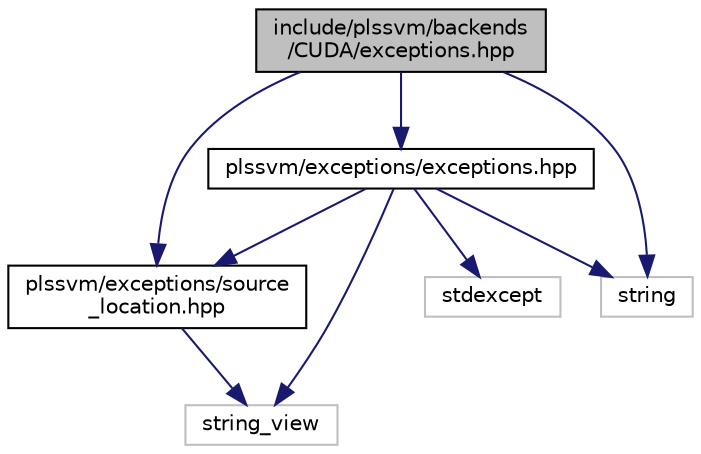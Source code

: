 digraph "include/plssvm/backends/CUDA/exceptions.hpp"
{
 // LATEX_PDF_SIZE
  edge [fontname="Helvetica",fontsize="10",labelfontname="Helvetica",labelfontsize="10"];
  node [fontname="Helvetica",fontsize="10",shape=record];
  Node1 [label="include/plssvm/backends\l/CUDA/exceptions.hpp",height=0.2,width=0.4,color="black", fillcolor="grey75", style="filled", fontcolor="black",tooltip="Implements custom exception classes specific to the CUDA backend."];
  Node1 -> Node2 [color="midnightblue",fontsize="10",style="solid",fontname="Helvetica"];
  Node2 [label="plssvm/exceptions/exceptions.hpp",height=0.2,width=0.4,color="black", fillcolor="white", style="filled",URL="$exceptions_2exceptions_8hpp.html",tooltip="Implements custom exception classes derived from std::runtime_error including source location informa..."];
  Node2 -> Node3 [color="midnightblue",fontsize="10",style="solid",fontname="Helvetica"];
  Node3 [label="plssvm/exceptions/source\l_location.hpp",height=0.2,width=0.4,color="black", fillcolor="white", style="filled",URL="$source__location_8hpp.html",tooltip="Implements a custom std::source_location implementation for C++17."];
  Node3 -> Node4 [color="midnightblue",fontsize="10",style="solid",fontname="Helvetica"];
  Node4 [label="string_view",height=0.2,width=0.4,color="grey75", fillcolor="white", style="filled",tooltip=" "];
  Node2 -> Node5 [color="midnightblue",fontsize="10",style="solid",fontname="Helvetica"];
  Node5 [label="stdexcept",height=0.2,width=0.4,color="grey75", fillcolor="white", style="filled",tooltip=" "];
  Node2 -> Node6 [color="midnightblue",fontsize="10",style="solid",fontname="Helvetica"];
  Node6 [label="string",height=0.2,width=0.4,color="grey75", fillcolor="white", style="filled",tooltip=" "];
  Node2 -> Node4 [color="midnightblue",fontsize="10",style="solid",fontname="Helvetica"];
  Node1 -> Node3 [color="midnightblue",fontsize="10",style="solid",fontname="Helvetica"];
  Node1 -> Node6 [color="midnightblue",fontsize="10",style="solid",fontname="Helvetica"];
}
